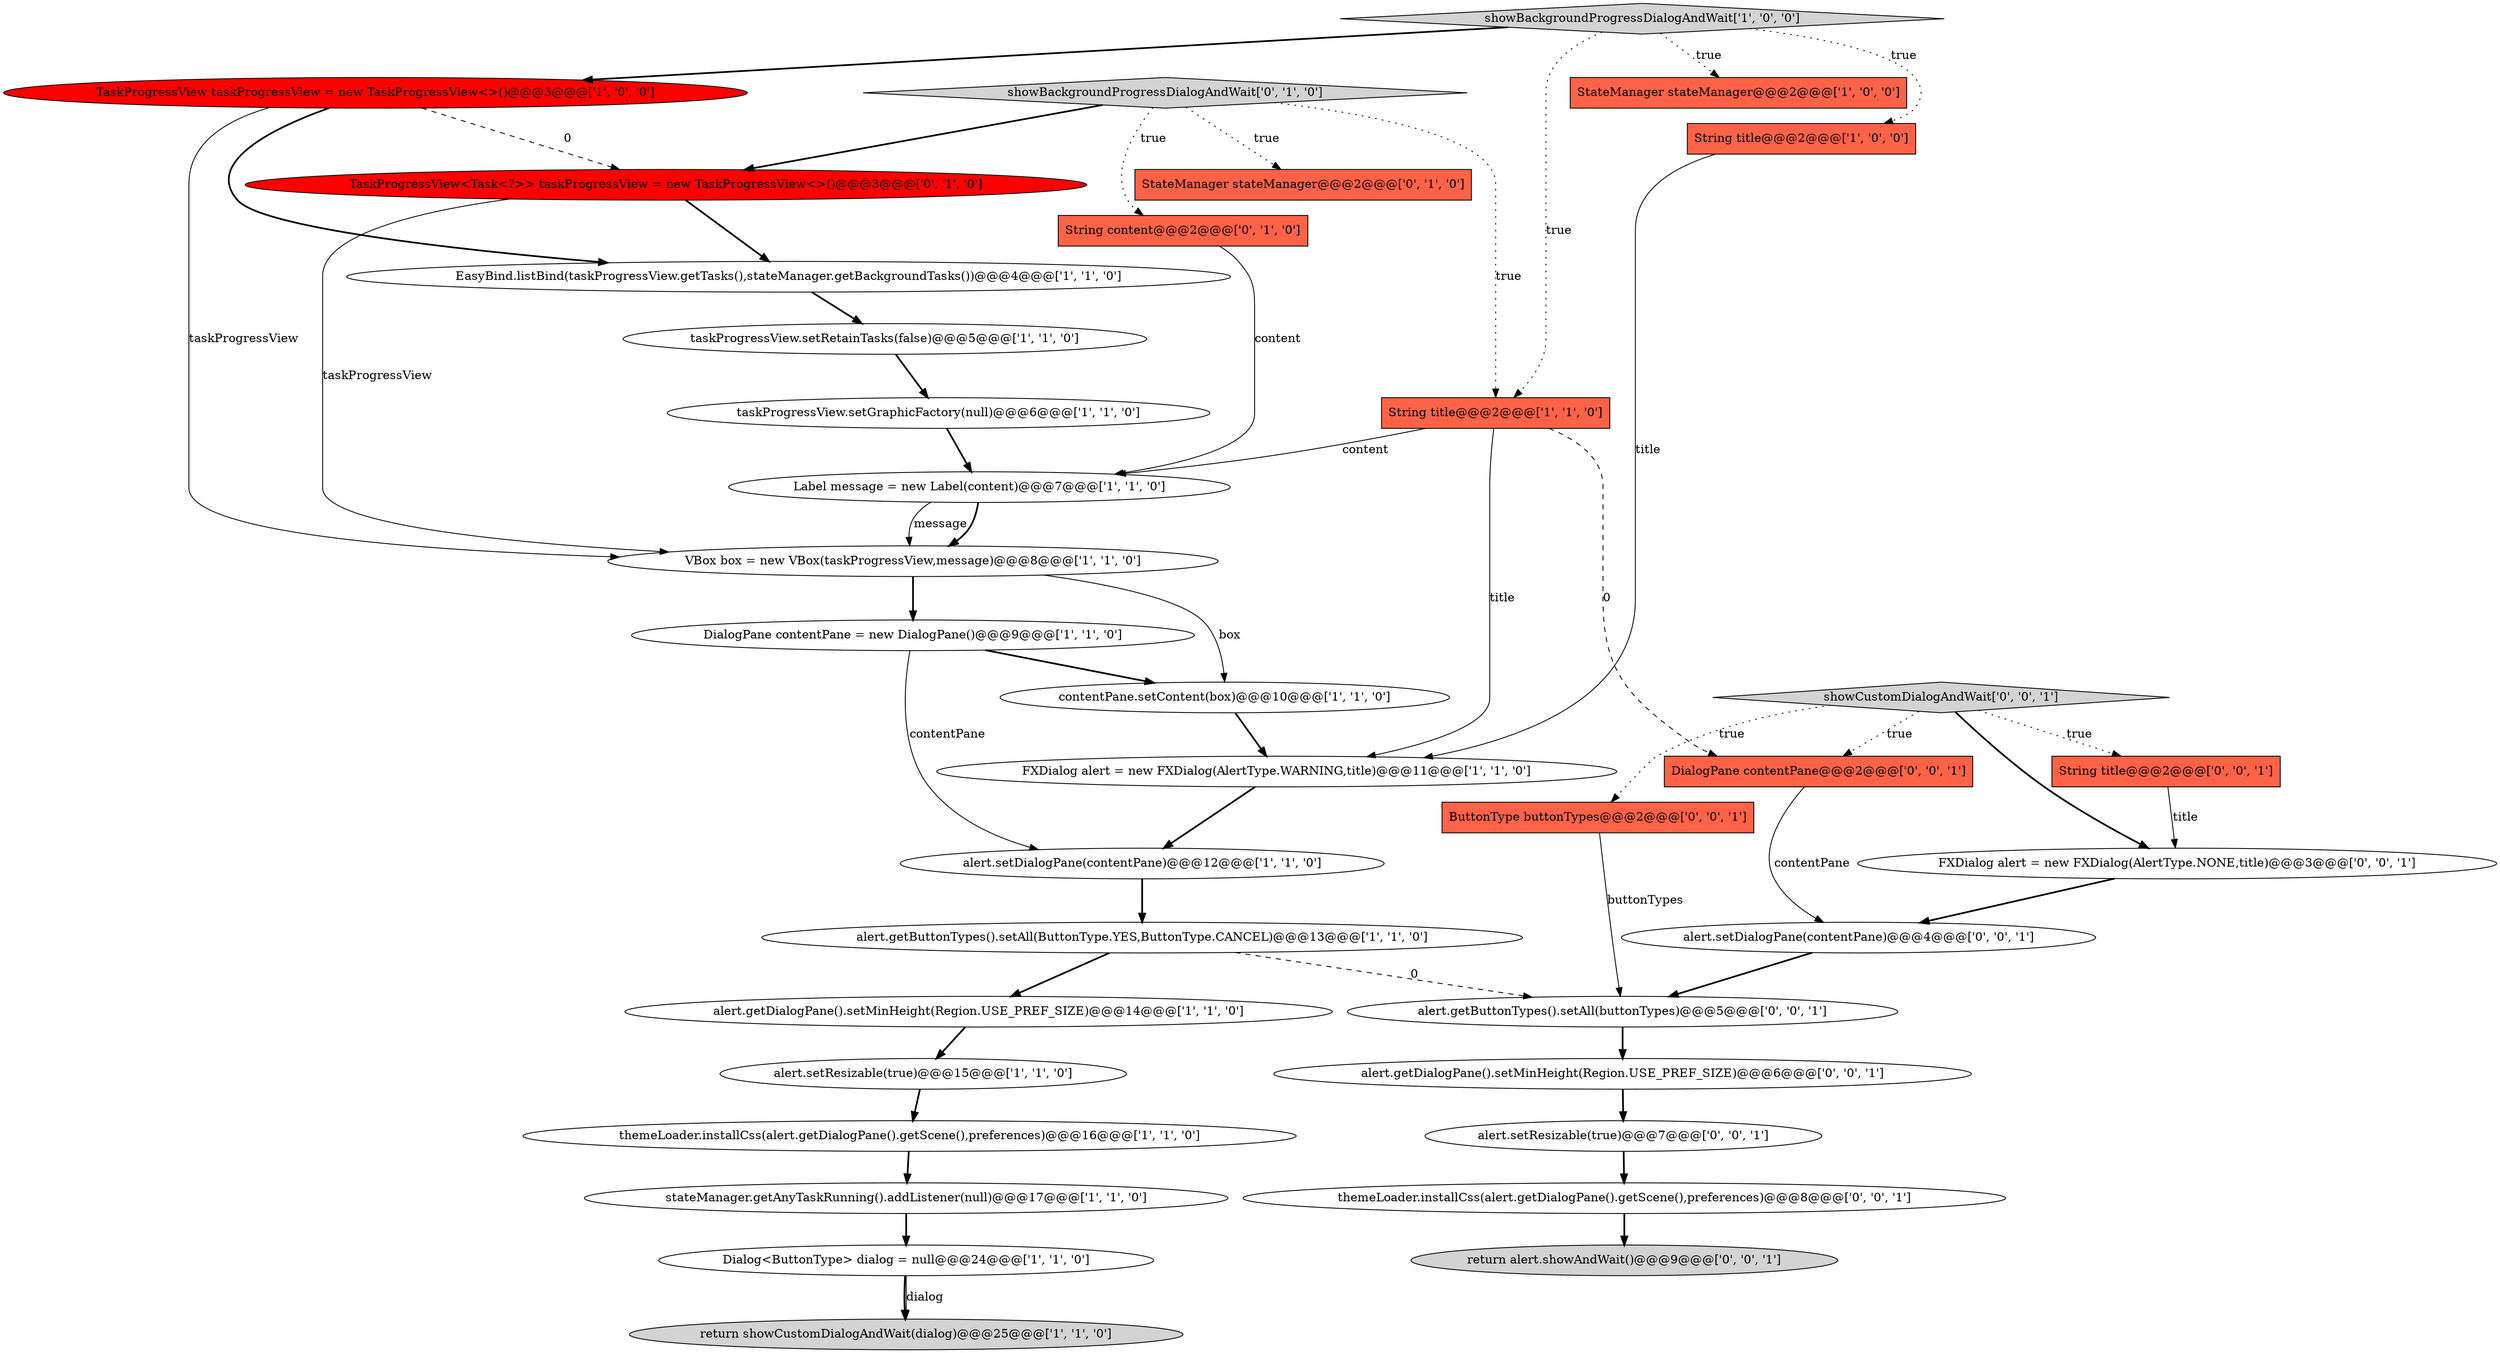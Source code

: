 digraph {
8 [style = filled, label = "taskProgressView.setGraphicFactory(null)@@@6@@@['1', '1', '0']", fillcolor = white, shape = ellipse image = "AAA0AAABBB1BBB"];
11 [style = filled, label = "stateManager.getAnyTaskRunning().addListener(null)@@@17@@@['1', '1', '0']", fillcolor = white, shape = ellipse image = "AAA0AAABBB1BBB"];
24 [style = filled, label = "showBackgroundProgressDialogAndWait['0', '1', '0']", fillcolor = lightgray, shape = diamond image = "AAA0AAABBB2BBB"];
27 [style = filled, label = "alert.setResizable(true)@@@7@@@['0', '0', '1']", fillcolor = white, shape = ellipse image = "AAA0AAABBB3BBB"];
17 [style = filled, label = "Dialog<ButtonType> dialog = null@@@24@@@['1', '1', '0']", fillcolor = white, shape = ellipse image = "AAA0AAABBB1BBB"];
4 [style = filled, label = "return showCustomDialogAndWait(dialog)@@@25@@@['1', '1', '0']", fillcolor = lightgray, shape = ellipse image = "AAA0AAABBB1BBB"];
2 [style = filled, label = "themeLoader.installCss(alert.getDialogPane().getScene(),preferences)@@@16@@@['1', '1', '0']", fillcolor = white, shape = ellipse image = "AAA0AAABBB1BBB"];
1 [style = filled, label = "alert.getButtonTypes().setAll(ButtonType.YES,ButtonType.CANCEL)@@@13@@@['1', '1', '0']", fillcolor = white, shape = ellipse image = "AAA0AAABBB1BBB"];
32 [style = filled, label = "FXDialog alert = new FXDialog(AlertType.NONE,title)@@@3@@@['0', '0', '1']", fillcolor = white, shape = ellipse image = "AAA0AAABBB3BBB"];
33 [style = filled, label = "return alert.showAndWait()@@@9@@@['0', '0', '1']", fillcolor = lightgray, shape = ellipse image = "AAA0AAABBB3BBB"];
12 [style = filled, label = "Label message = new Label(content)@@@7@@@['1', '1', '0']", fillcolor = white, shape = ellipse image = "AAA0AAABBB1BBB"];
6 [style = filled, label = "alert.getDialogPane().setMinHeight(Region.USE_PREF_SIZE)@@@14@@@['1', '1', '0']", fillcolor = white, shape = ellipse image = "AAA0AAABBB1BBB"];
35 [style = filled, label = "showCustomDialogAndWait['0', '0', '1']", fillcolor = lightgray, shape = diamond image = "AAA0AAABBB3BBB"];
20 [style = filled, label = "DialogPane contentPane = new DialogPane()@@@9@@@['1', '1', '0']", fillcolor = white, shape = ellipse image = "AAA0AAABBB1BBB"];
30 [style = filled, label = "alert.getButtonTypes().setAll(buttonTypes)@@@5@@@['0', '0', '1']", fillcolor = white, shape = ellipse image = "AAA0AAABBB3BBB"];
14 [style = filled, label = "String title@@@2@@@['1', '0', '0']", fillcolor = tomato, shape = box image = "AAA0AAABBB1BBB"];
15 [style = filled, label = "VBox box = new VBox(taskProgressView,message)@@@8@@@['1', '1', '0']", fillcolor = white, shape = ellipse image = "AAA0AAABBB1BBB"];
19 [style = filled, label = "String title@@@2@@@['1', '1', '0']", fillcolor = tomato, shape = box image = "AAA0AAABBB1BBB"];
10 [style = filled, label = "contentPane.setContent(box)@@@10@@@['1', '1', '0']", fillcolor = white, shape = ellipse image = "AAA0AAABBB1BBB"];
28 [style = filled, label = "alert.getDialogPane().setMinHeight(Region.USE_PREF_SIZE)@@@6@@@['0', '0', '1']", fillcolor = white, shape = ellipse image = "AAA0AAABBB3BBB"];
25 [style = filled, label = "String title@@@2@@@['0', '0', '1']", fillcolor = tomato, shape = box image = "AAA0AAABBB3BBB"];
18 [style = filled, label = "alert.setResizable(true)@@@15@@@['1', '1', '0']", fillcolor = white, shape = ellipse image = "AAA0AAABBB1BBB"];
7 [style = filled, label = "StateManager stateManager@@@2@@@['1', '0', '0']", fillcolor = tomato, shape = box image = "AAA0AAABBB1BBB"];
26 [style = filled, label = "themeLoader.installCss(alert.getDialogPane().getScene(),preferences)@@@8@@@['0', '0', '1']", fillcolor = white, shape = ellipse image = "AAA0AAABBB3BBB"];
21 [style = filled, label = "StateManager stateManager@@@2@@@['0', '1', '0']", fillcolor = tomato, shape = box image = "AAA0AAABBB2BBB"];
0 [style = filled, label = "taskProgressView.setRetainTasks(false)@@@5@@@['1', '1', '0']", fillcolor = white, shape = ellipse image = "AAA0AAABBB1BBB"];
9 [style = filled, label = "alert.setDialogPane(contentPane)@@@12@@@['1', '1', '0']", fillcolor = white, shape = ellipse image = "AAA0AAABBB1BBB"];
34 [style = filled, label = "alert.setDialogPane(contentPane)@@@4@@@['0', '0', '1']", fillcolor = white, shape = ellipse image = "AAA0AAABBB3BBB"];
29 [style = filled, label = "ButtonType buttonTypes@@@2@@@['0', '0', '1']", fillcolor = tomato, shape = box image = "AAA0AAABBB3BBB"];
22 [style = filled, label = "TaskProgressView<Task<?>> taskProgressView = new TaskProgressView<>()@@@3@@@['0', '1', '0']", fillcolor = red, shape = ellipse image = "AAA1AAABBB2BBB"];
23 [style = filled, label = "String content@@@2@@@['0', '1', '0']", fillcolor = tomato, shape = box image = "AAA0AAABBB2BBB"];
3 [style = filled, label = "EasyBind.listBind(taskProgressView.getTasks(),stateManager.getBackgroundTasks())@@@4@@@['1', '1', '0']", fillcolor = white, shape = ellipse image = "AAA0AAABBB1BBB"];
5 [style = filled, label = "FXDialog alert = new FXDialog(AlertType.WARNING,title)@@@11@@@['1', '1', '0']", fillcolor = white, shape = ellipse image = "AAA0AAABBB1BBB"];
13 [style = filled, label = "showBackgroundProgressDialogAndWait['1', '0', '0']", fillcolor = lightgray, shape = diamond image = "AAA0AAABBB1BBB"];
16 [style = filled, label = "TaskProgressView taskProgressView = new TaskProgressView<>()@@@3@@@['1', '0', '0']", fillcolor = red, shape = ellipse image = "AAA1AAABBB1BBB"];
31 [style = filled, label = "DialogPane contentPane@@@2@@@['0', '0', '1']", fillcolor = tomato, shape = box image = "AAA0AAABBB3BBB"];
35->29 [style = dotted, label="true"];
16->3 [style = bold, label=""];
16->22 [style = dashed, label="0"];
22->15 [style = solid, label="taskProgressView"];
5->9 [style = bold, label=""];
25->32 [style = solid, label="title"];
29->30 [style = solid, label="buttonTypes"];
6->18 [style = bold, label=""];
1->30 [style = dashed, label="0"];
12->15 [style = solid, label="message"];
12->15 [style = bold, label=""];
17->4 [style = bold, label=""];
13->19 [style = dotted, label="true"];
35->32 [style = bold, label=""];
20->9 [style = solid, label="contentPane"];
32->34 [style = bold, label=""];
13->7 [style = dotted, label="true"];
17->4 [style = solid, label="dialog"];
18->2 [style = bold, label=""];
14->5 [style = solid, label="title"];
24->22 [style = bold, label=""];
35->31 [style = dotted, label="true"];
34->30 [style = bold, label=""];
13->16 [style = bold, label=""];
3->0 [style = bold, label=""];
16->15 [style = solid, label="taskProgressView"];
20->10 [style = bold, label=""];
22->3 [style = bold, label=""];
35->25 [style = dotted, label="true"];
1->6 [style = bold, label=""];
30->28 [style = bold, label=""];
10->5 [style = bold, label=""];
24->23 [style = dotted, label="true"];
15->20 [style = bold, label=""];
0->8 [style = bold, label=""];
11->17 [style = bold, label=""];
24->19 [style = dotted, label="true"];
23->12 [style = solid, label="content"];
28->27 [style = bold, label=""];
31->34 [style = solid, label="contentPane"];
9->1 [style = bold, label=""];
13->14 [style = dotted, label="true"];
24->21 [style = dotted, label="true"];
15->10 [style = solid, label="box"];
26->33 [style = bold, label=""];
19->5 [style = solid, label="title"];
8->12 [style = bold, label=""];
2->11 [style = bold, label=""];
19->12 [style = solid, label="content"];
27->26 [style = bold, label=""];
19->31 [style = dashed, label="0"];
}
